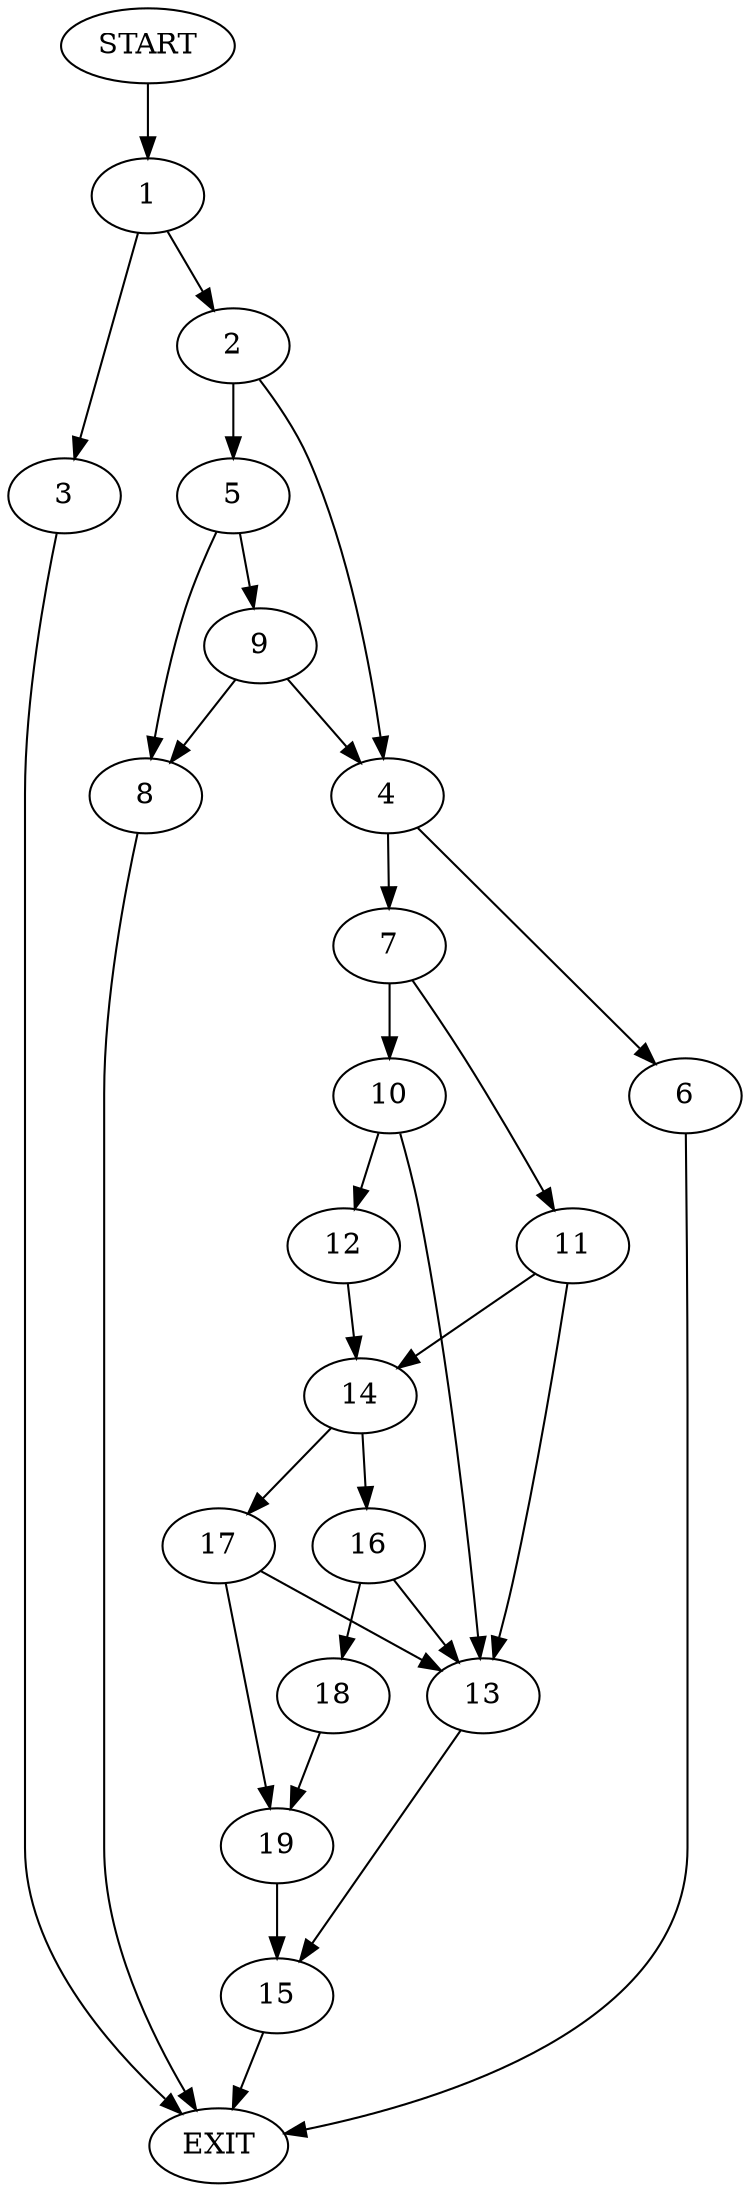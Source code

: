 digraph {
0 [label="START"]
20 [label="EXIT"]
0 -> 1
1 -> 2
1 -> 3
3 -> 20
2 -> 4
2 -> 5
4 -> 6
4 -> 7
5 -> 8
5 -> 9
8 -> 20
9 -> 4
9 -> 8
7 -> 10
7 -> 11
6 -> 20
10 -> 12
10 -> 13
11 -> 14
11 -> 13
12 -> 14
13 -> 15
14 -> 16
14 -> 17
16 -> 18
16 -> 13
17 -> 19
17 -> 13
18 -> 19
19 -> 15
15 -> 20
}
